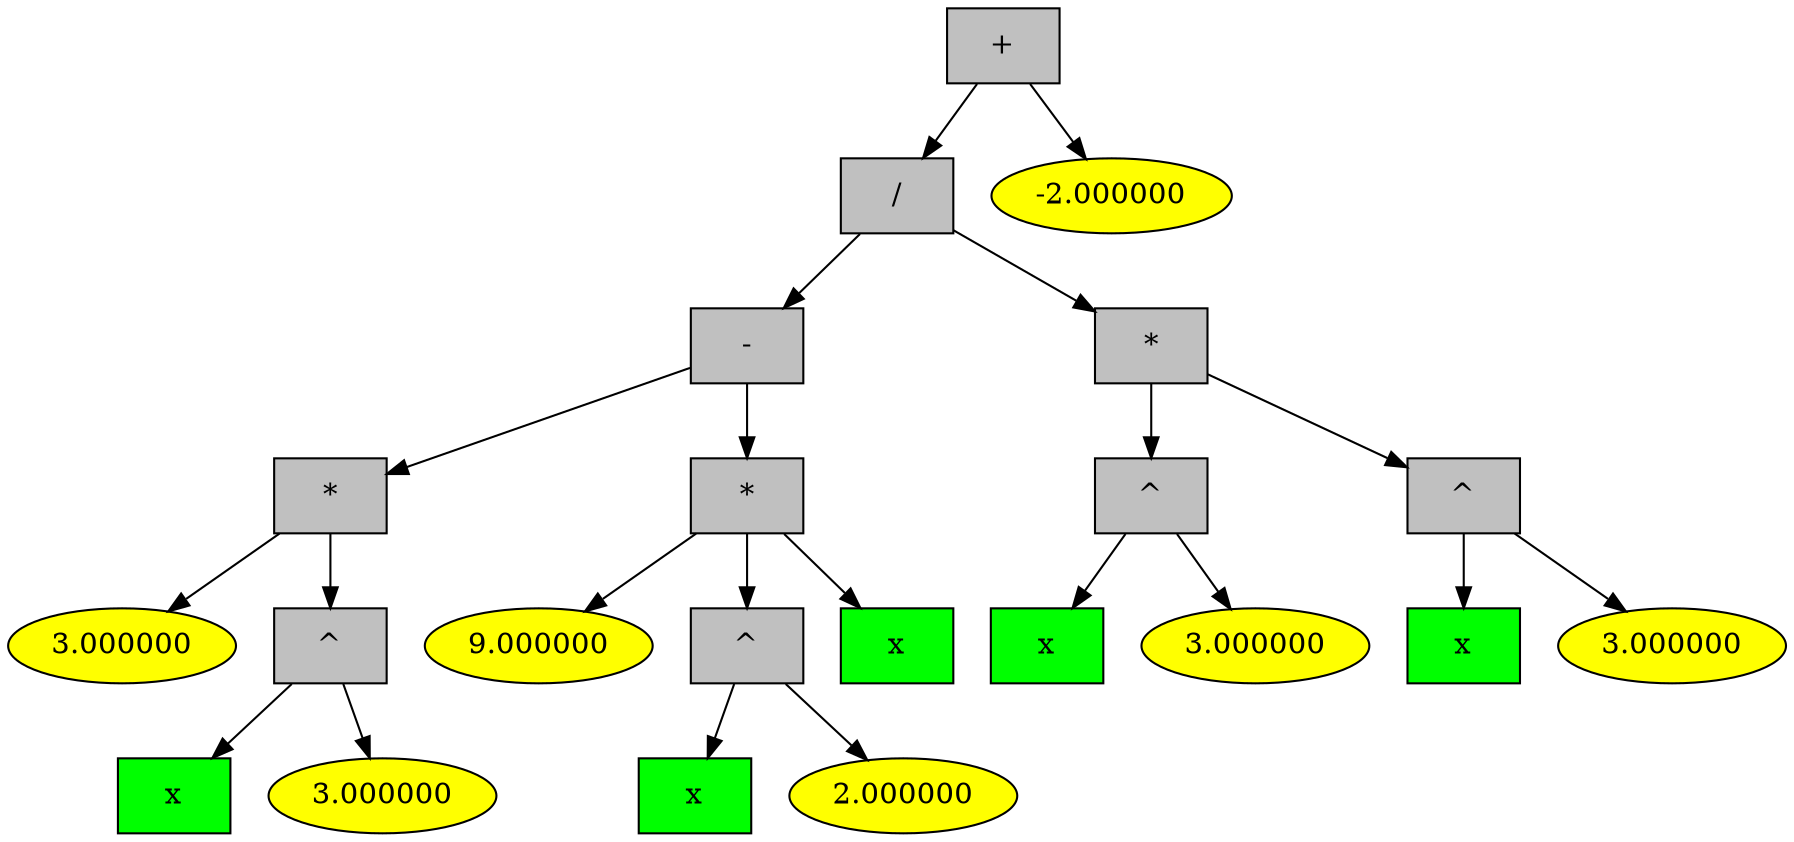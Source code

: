 digraph G {
74 [style = filled, label="+", shape = box, fillcolor="grey"];
74->75;
75 [style = filled, label="/", shape = box, fillcolor="grey"];
75->79;
79 [style = filled, label="-", shape = box, fillcolor="grey"];
79->80;
80 [style = filled, label="*", shape = box, fillcolor="grey"];
80->82;
82 [style = filled, label="3.000000", fillcolor="yellow"];
80->89;
89 [style = filled, label="^", shape = box, fillcolor="grey"];
89->90;
90 [style = filled, label="x", shape = box, fillcolor="green"];
89->91;
91 [style = filled, label="3.000000", fillcolor="yellow"];
79->81;
81 [style = filled, label="*", shape = box, fillcolor="grey"];
81->93;
93 [style = filled, label="9.000000", fillcolor="yellow"];
81->98;
98 [style = filled, label="^", shape = box, fillcolor="grey"];
98->99;
99 [style = filled, label="x", shape = box, fillcolor="green"];
98->100;
100 [style = filled, label="2.000000", fillcolor="yellow"];
81->178;
178 [style = filled, label="x", shape = box, fillcolor="green"];
75->104;
104 [style = filled, label="*", shape = box, fillcolor="grey"];
104->105;
105 [style = filled, label="^", shape = box, fillcolor="grey"];
105->106;
106 [style = filled, label="x", shape = box, fillcolor="green"];
105->107;
107 [style = filled, label="3.000000", fillcolor="yellow"];
104->108;
108 [style = filled, label="^", shape = box, fillcolor="grey"];
108->109;
109 [style = filled, label="x", shape = box, fillcolor="green"];
108->110;
110 [style = filled, label="3.000000", fillcolor="yellow"];
74->111;
111 [style = filled, label="-2.000000", fillcolor="yellow"];

}
